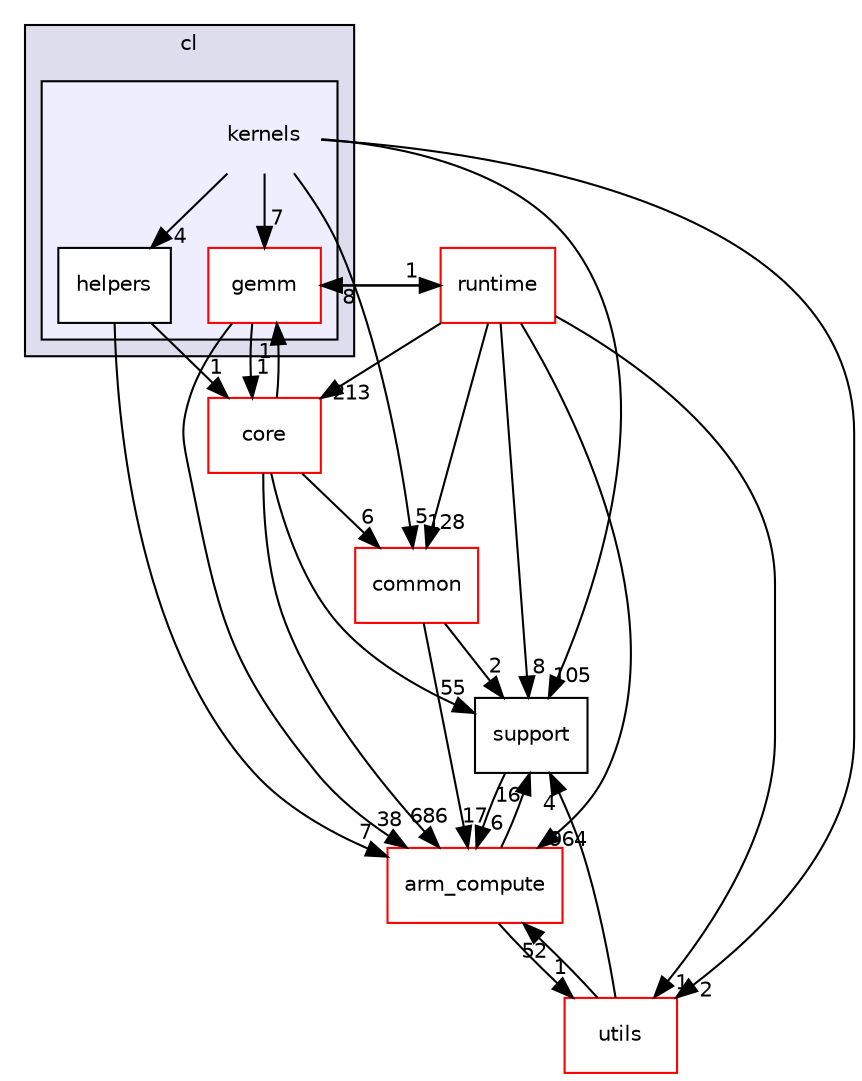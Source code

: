 digraph "src/gpu/cl/kernels" {
  compound=true
  node [ fontsize="10", fontname="Helvetica"];
  edge [ labelfontsize="10", labelfontname="Helvetica"];
  subgraph clusterdir_3fd6b49eea07a5dd89d90722d8b4e77f {
    graph [ bgcolor="#ddddee", pencolor="black", label="cl" fontname="Helvetica", fontsize="10", URL="dir_3fd6b49eea07a5dd89d90722d8b4e77f.xhtml"]
  subgraph clusterdir_d31afe59158d6d6f352f20563e96492f {
    graph [ bgcolor="#eeeeff", pencolor="black", label="" URL="dir_d31afe59158d6d6f352f20563e96492f.xhtml"];
    dir_d31afe59158d6d6f352f20563e96492f [shape=plaintext label="kernels"];
  dir_018e5f183895eab11e8c75deb74ae4bb [shape=box label="gemm" fillcolor="white" style="filled" color="red" URL="dir_018e5f183895eab11e8c75deb74ae4bb.xhtml"];
  dir_ec0826d2000c527fa33e9496ff6ba7cc [shape=box label="helpers" fillcolor="white" style="filled" URL="dir_ec0826d2000c527fa33e9496ff6ba7cc.xhtml"];
  }
  }
  dir_214608ef36d61442cb2b0c1c4e9a7def [shape=box label="arm_compute" fillcolor="white" style="filled" color="red" URL="dir_214608ef36d61442cb2b0c1c4e9a7def.xhtml"];
  dir_5815af820a9cc9481f1d0990a0d60286 [shape=box label="support" URL="dir_5815af820a9cc9481f1d0990a0d60286.xhtml"];
  dir_aebb8dcc11953d78e620bbef0b9e2183 [shape=box label="core" fillcolor="white" style="filled" color="red" URL="dir_aebb8dcc11953d78e620bbef0b9e2183.xhtml"];
  dir_cbdb8362360e11eafe2fa3bc74cf0ffd [shape=box label="utils" fillcolor="white" style="filled" color="red" URL="dir_cbdb8362360e11eafe2fa3bc74cf0ffd.xhtml"];
  dir_fdedb0aba14d44ce9d99bc100e026e6a [shape=box label="common" fillcolor="white" style="filled" color="red" URL="dir_fdedb0aba14d44ce9d99bc100e026e6a.xhtml"];
  dir_bf9f26469d00835ba20ff8d80ee5a804 [shape=box label="runtime" fillcolor="white" style="filled" color="red" URL="dir_bf9f26469d00835ba20ff8d80ee5a804.xhtml"];
  dir_cbdb8362360e11eafe2fa3bc74cf0ffd->dir_214608ef36d61442cb2b0c1c4e9a7def [headlabel="52", labeldistance=1.5 headhref="dir_000041_000000.xhtml"];
  dir_cbdb8362360e11eafe2fa3bc74cf0ffd->dir_5815af820a9cc9481f1d0990a0d60286 [headlabel="4", labeldistance=1.5 headhref="dir_000041_000031.xhtml"];
  dir_d31afe59158d6d6f352f20563e96492f->dir_018e5f183895eab11e8c75deb74ae4bb [headlabel="7", labeldistance=1.5 headhref="dir_000516_000517.xhtml"];
  dir_d31afe59158d6d6f352f20563e96492f->dir_5815af820a9cc9481f1d0990a0d60286 [headlabel="105", labeldistance=1.5 headhref="dir_000516_000031.xhtml"];
  dir_d31afe59158d6d6f352f20563e96492f->dir_cbdb8362360e11eafe2fa3bc74cf0ffd [headlabel="2", labeldistance=1.5 headhref="dir_000516_000041.xhtml"];
  dir_d31afe59158d6d6f352f20563e96492f->dir_ec0826d2000c527fa33e9496ff6ba7cc [headlabel="4", labeldistance=1.5 headhref="dir_000516_000521.xhtml"];
  dir_d31afe59158d6d6f352f20563e96492f->dir_fdedb0aba14d44ce9d99bc100e026e6a [headlabel="5", labeldistance=1.5 headhref="dir_000516_000016.xhtml"];
  dir_ec0826d2000c527fa33e9496ff6ba7cc->dir_214608ef36d61442cb2b0c1c4e9a7def [headlabel="7", labeldistance=1.5 headhref="dir_000521_000000.xhtml"];
  dir_ec0826d2000c527fa33e9496ff6ba7cc->dir_aebb8dcc11953d78e620bbef0b9e2183 [headlabel="1", labeldistance=1.5 headhref="dir_000521_000017.xhtml"];
  dir_214608ef36d61442cb2b0c1c4e9a7def->dir_5815af820a9cc9481f1d0990a0d60286 [headlabel="16", labeldistance=1.5 headhref="dir_000000_000031.xhtml"];
  dir_214608ef36d61442cb2b0c1c4e9a7def->dir_cbdb8362360e11eafe2fa3bc74cf0ffd [headlabel="1", labeldistance=1.5 headhref="dir_000000_000041.xhtml"];
  dir_018e5f183895eab11e8c75deb74ae4bb->dir_214608ef36d61442cb2b0c1c4e9a7def [headlabel="38", labeldistance=1.5 headhref="dir_000517_000000.xhtml"];
  dir_018e5f183895eab11e8c75deb74ae4bb->dir_aebb8dcc11953d78e620bbef0b9e2183 [headlabel="1", labeldistance=1.5 headhref="dir_000517_000017.xhtml"];
  dir_018e5f183895eab11e8c75deb74ae4bb->dir_bf9f26469d00835ba20ff8d80ee5a804 [headlabel="1", labeldistance=1.5 headhref="dir_000517_000035.xhtml"];
  dir_aebb8dcc11953d78e620bbef0b9e2183->dir_214608ef36d61442cb2b0c1c4e9a7def [headlabel="686", labeldistance=1.5 headhref="dir_000017_000000.xhtml"];
  dir_aebb8dcc11953d78e620bbef0b9e2183->dir_5815af820a9cc9481f1d0990a0d60286 [headlabel="55", labeldistance=1.5 headhref="dir_000017_000031.xhtml"];
  dir_aebb8dcc11953d78e620bbef0b9e2183->dir_fdedb0aba14d44ce9d99bc100e026e6a [headlabel="6", labeldistance=1.5 headhref="dir_000017_000016.xhtml"];
  dir_aebb8dcc11953d78e620bbef0b9e2183->dir_018e5f183895eab11e8c75deb74ae4bb [headlabel="1", labeldistance=1.5 headhref="dir_000017_000517.xhtml"];
  dir_bf9f26469d00835ba20ff8d80ee5a804->dir_018e5f183895eab11e8c75deb74ae4bb [headlabel="8", labeldistance=1.5 headhref="dir_000035_000517.xhtml"];
  dir_bf9f26469d00835ba20ff8d80ee5a804->dir_214608ef36d61442cb2b0c1c4e9a7def [headlabel="964", labeldistance=1.5 headhref="dir_000035_000000.xhtml"];
  dir_bf9f26469d00835ba20ff8d80ee5a804->dir_5815af820a9cc9481f1d0990a0d60286 [headlabel="8", labeldistance=1.5 headhref="dir_000035_000031.xhtml"];
  dir_bf9f26469d00835ba20ff8d80ee5a804->dir_aebb8dcc11953d78e620bbef0b9e2183 [headlabel="213", labeldistance=1.5 headhref="dir_000035_000017.xhtml"];
  dir_bf9f26469d00835ba20ff8d80ee5a804->dir_cbdb8362360e11eafe2fa3bc74cf0ffd [headlabel="1", labeldistance=1.5 headhref="dir_000035_000041.xhtml"];
  dir_bf9f26469d00835ba20ff8d80ee5a804->dir_fdedb0aba14d44ce9d99bc100e026e6a [headlabel="128", labeldistance=1.5 headhref="dir_000035_000016.xhtml"];
  dir_5815af820a9cc9481f1d0990a0d60286->dir_214608ef36d61442cb2b0c1c4e9a7def [headlabel="6", labeldistance=1.5 headhref="dir_000031_000000.xhtml"];
  dir_fdedb0aba14d44ce9d99bc100e026e6a->dir_214608ef36d61442cb2b0c1c4e9a7def [headlabel="17", labeldistance=1.5 headhref="dir_000016_000000.xhtml"];
  dir_fdedb0aba14d44ce9d99bc100e026e6a->dir_5815af820a9cc9481f1d0990a0d60286 [headlabel="2", labeldistance=1.5 headhref="dir_000016_000031.xhtml"];
}
